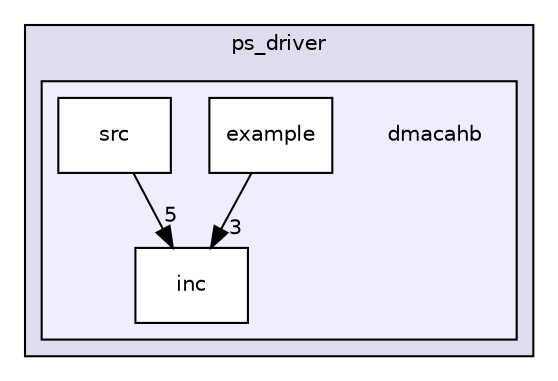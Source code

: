 digraph "fpsoc/driver/ps_driver/dmacahb" {
  compound=true
  node [ fontsize="10", fontname="Helvetica"];
  edge [ labelfontsize="10", labelfontname="Helvetica"];
  subgraph clusterdir_a142bca7253ca5dd8b1ad96ffc0e37e7 {
    graph [ bgcolor="#ddddee", pencolor="black", label="ps_driver" fontname="Helvetica", fontsize="10", URL="dir_a142bca7253ca5dd8b1ad96ffc0e37e7.html"]
  subgraph clusterdir_3a45f561a2aedda02b401de1b52571e4 {
    graph [ bgcolor="#eeeeff", pencolor="black", label="" URL="dir_3a45f561a2aedda02b401de1b52571e4.html"];
    dir_3a45f561a2aedda02b401de1b52571e4 [shape=plaintext label="dmacahb"];
    dir_b49d9cbf0380f88c9b359128db919b1a [shape=box label="example" color="black" fillcolor="white" style="filled" URL="dir_b49d9cbf0380f88c9b359128db919b1a.html"];
    dir_c22d897c75c019e9b5cc4e45e02016f1 [shape=box label="inc" color="black" fillcolor="white" style="filled" URL="dir_c22d897c75c019e9b5cc4e45e02016f1.html"];
    dir_b42931e3b5f301222ed6144c192123ca [shape=box label="src" color="black" fillcolor="white" style="filled" URL="dir_b42931e3b5f301222ed6144c192123ca.html"];
  }
  }
  dir_b42931e3b5f301222ed6144c192123ca->dir_c22d897c75c019e9b5cc4e45e02016f1 [headlabel="5", labeldistance=1.5 headhref="dir_000006_000005.html"];
  dir_b49d9cbf0380f88c9b359128db919b1a->dir_c22d897c75c019e9b5cc4e45e02016f1 [headlabel="3", labeldistance=1.5 headhref="dir_000004_000005.html"];
}
